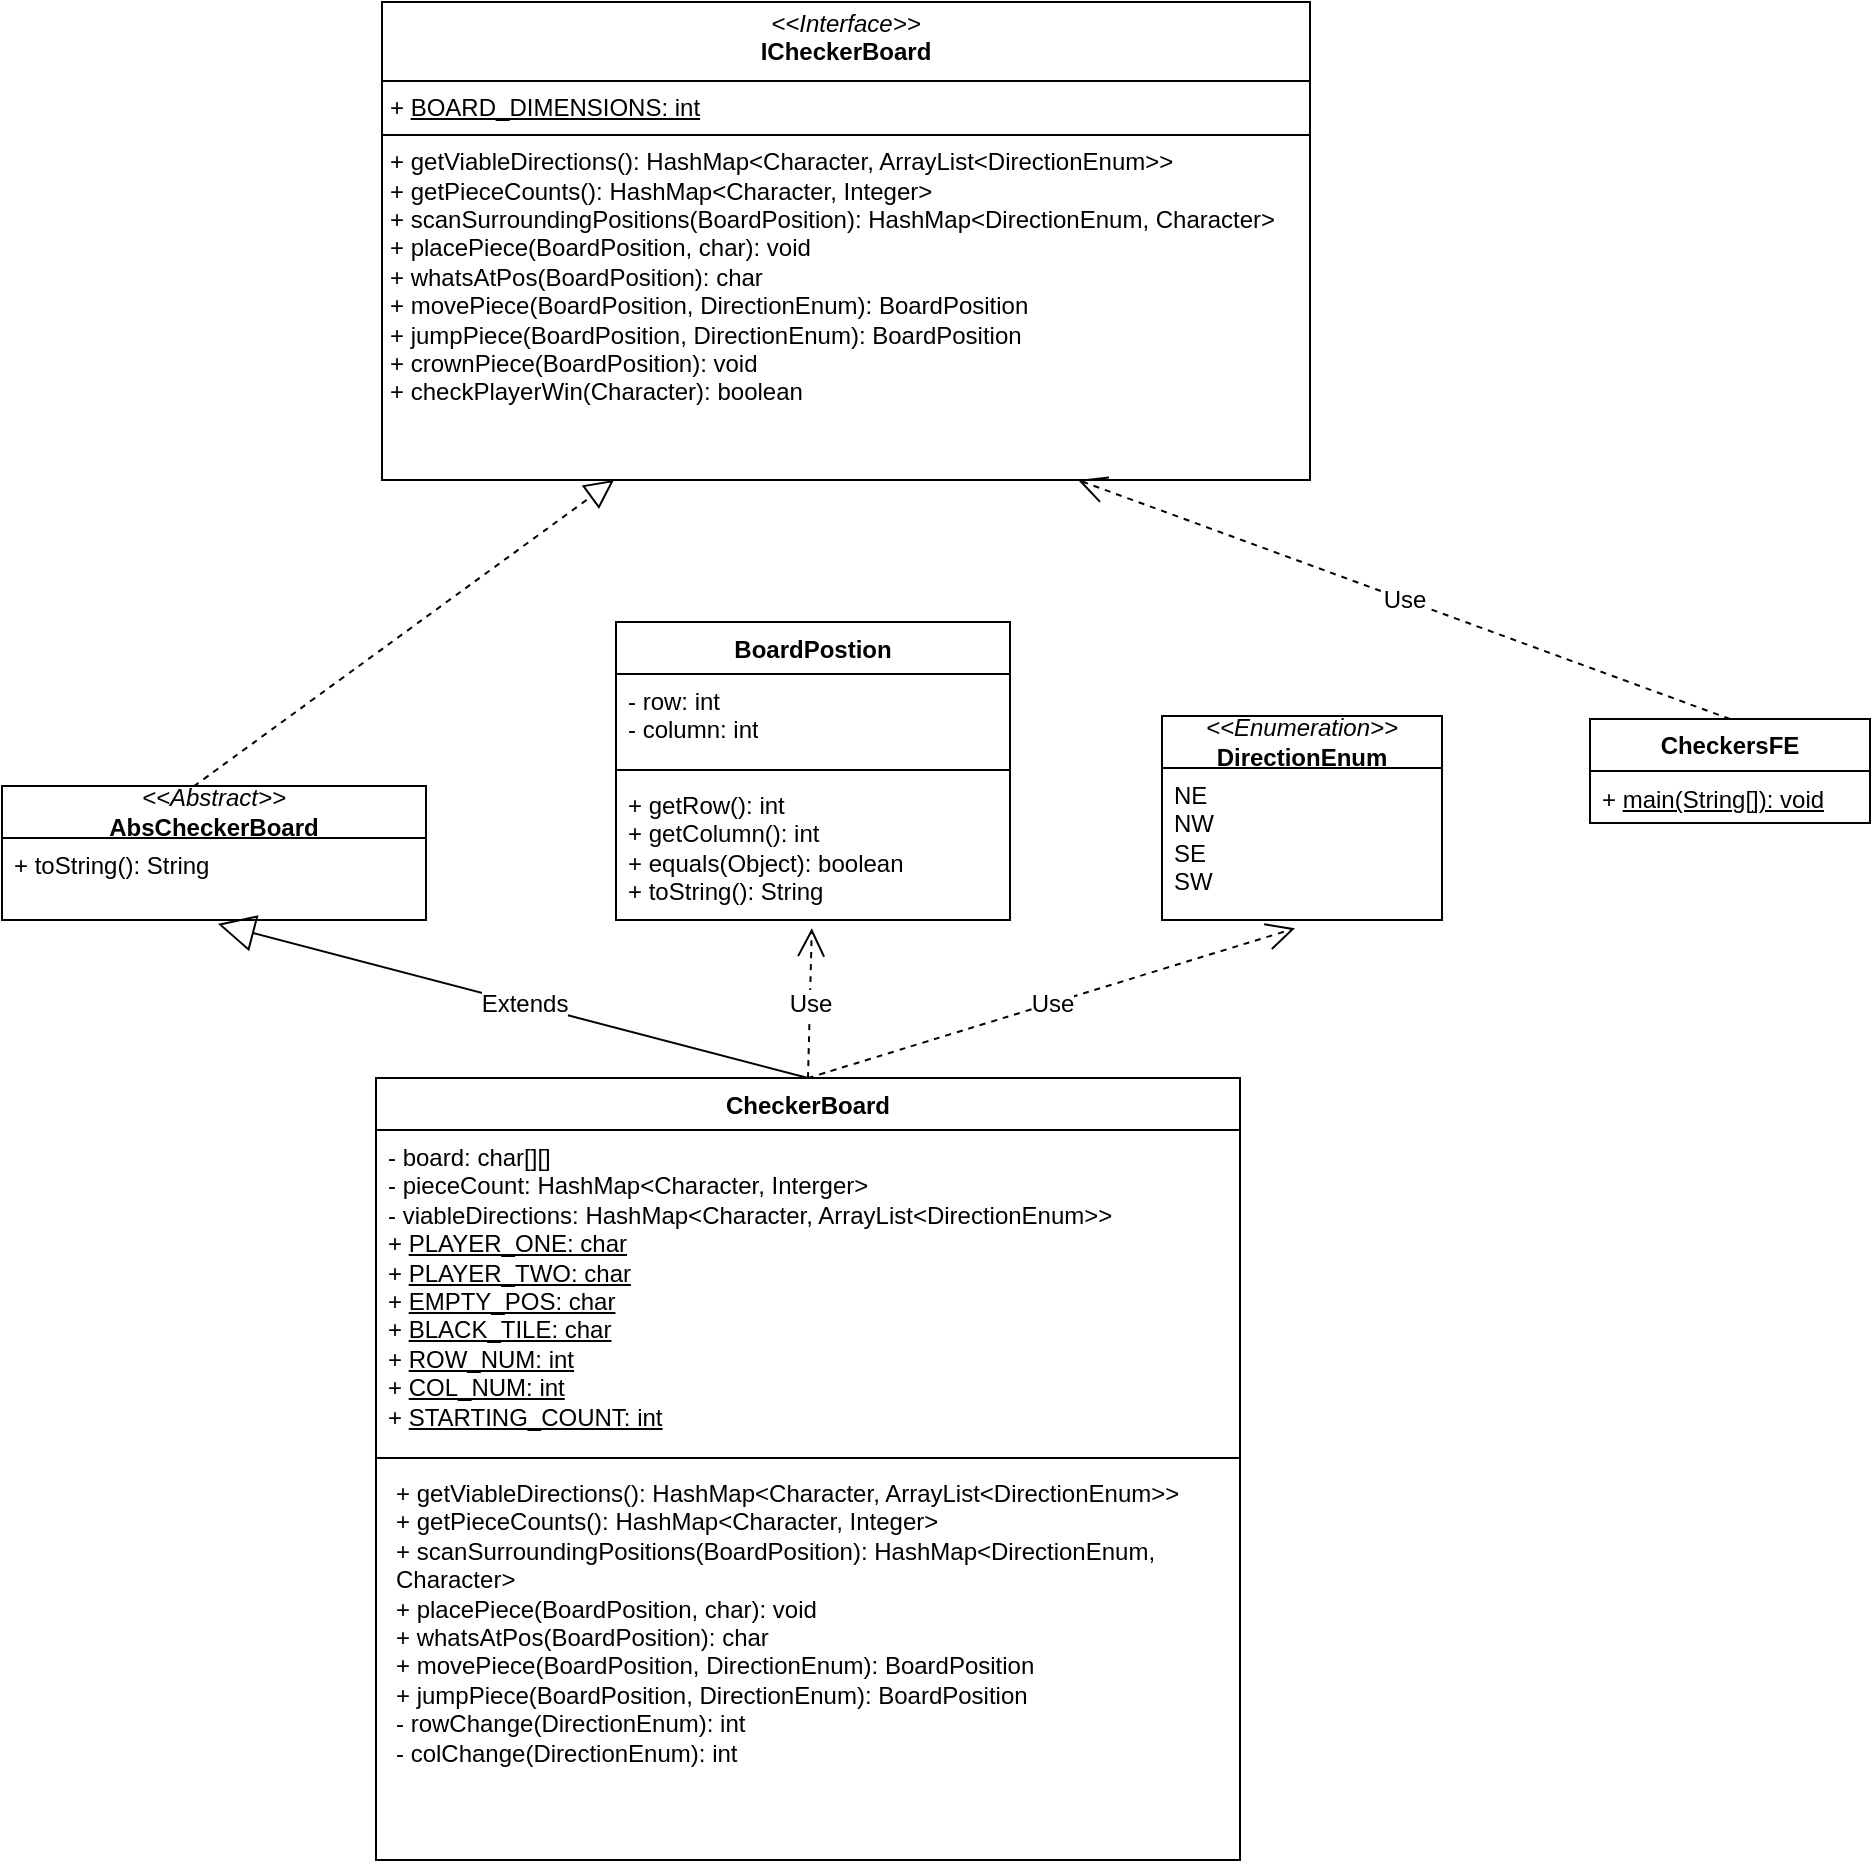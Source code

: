 <mxfile version="28.0.6">
  <diagram name="Page-1" id="F-XwuMX8a1b-xg2FgPpA">
    <mxGraphModel dx="1347" dy="1313" grid="0" gridSize="10" guides="1" tooltips="1" connect="1" arrows="1" fold="1" page="0" pageScale="1" pageWidth="850" pageHeight="1100" math="0" shadow="0">
      <root>
        <mxCell id="0" />
        <mxCell id="1" parent="0" />
        <mxCell id="sEbZ8bVrEcMrFXvDKS6X-10" value="&lt;p style=&quot;margin:0px;margin-top:4px;text-align:center;&quot;&gt;&lt;i&gt;&amp;lt;&amp;lt;Interface&amp;gt;&amp;gt;&lt;/i&gt;&lt;br&gt;&lt;b&gt;ICheckerBoard&lt;/b&gt;&lt;/p&gt;&lt;hr size=&quot;1&quot; style=&quot;border-style:solid;&quot;&gt;&lt;p style=&quot;margin:0px;margin-left:4px;&quot;&gt;+ &lt;u&gt;BOARD_DIMENSIONS: int&lt;/u&gt;&lt;br&gt;&lt;/p&gt;&lt;hr size=&quot;1&quot; style=&quot;border-style:solid;&quot;&gt;&lt;p style=&quot;margin:0px;margin-left:4px;&quot;&gt;+ getViableDirections(): HashMap&amp;lt;Character, ArrayList&amp;lt;DirectionEnum&amp;gt;&amp;gt;&lt;br&gt;+ getPieceCounts(): HashMap&amp;lt;Character, Integer&amp;gt;&lt;/p&gt;&lt;p style=&quot;margin:0px;margin-left:4px;&quot;&gt;+ scanSurroundingPositions(BoardPosition): HashMap&amp;lt;DirectionEnum, Character&amp;gt;&lt;/p&gt;&lt;p style=&quot;margin:0px;margin-left:4px;&quot;&gt;+ placePiece(BoardPosition, char): void&lt;/p&gt;&lt;p style=&quot;margin:0px;margin-left:4px;&quot;&gt;+ whatsAtPos(BoardPosition): char&lt;/p&gt;&lt;p style=&quot;margin:0px;margin-left:4px;&quot;&gt;+ movePiece(BoardPosition, DirectionEnum): BoardPosition&lt;/p&gt;&lt;p style=&quot;margin:0px;margin-left:4px;&quot;&gt;+ jumpPiece(BoardPosition, DirectionEnum): BoardPosition&lt;/p&gt;&lt;p style=&quot;margin:0px;margin-left:4px;&quot;&gt;+ crownPiece(BoardPosition): void&lt;/p&gt;&lt;p style=&quot;margin:0px;margin-left:4px;&quot;&gt;+ checkPlayerWin(Character): boolean&lt;/p&gt;&lt;p style=&quot;margin:0px;margin-left:4px;&quot;&gt;&lt;br&gt;&lt;/p&gt;" style="verticalAlign=top;align=left;overflow=fill;html=1;whiteSpace=wrap;" vertex="1" parent="1">
          <mxGeometry x="241" y="-178" width="464" height="239" as="geometry" />
        </mxCell>
        <mxCell id="sEbZ8bVrEcMrFXvDKS6X-14" value="CheckerBoard" style="swimlane;fontStyle=1;align=center;verticalAlign=top;childLayout=stackLayout;horizontal=1;startSize=26;horizontalStack=0;resizeParent=1;resizeParentMax=0;resizeLast=0;collapsible=1;marginBottom=0;whiteSpace=wrap;html=1;" vertex="1" parent="1">
          <mxGeometry x="238" y="360" width="432" height="391" as="geometry" />
        </mxCell>
        <mxCell id="sEbZ8bVrEcMrFXvDKS6X-15" value="- board: char[][]&lt;div&gt;- pieceCount: HashMap&amp;lt;Character, Interger&amp;gt;&lt;/div&gt;&lt;div&gt;- viableDirections: HashMap&amp;lt;Character, ArrayList&amp;lt;DirectionEnum&amp;gt;&amp;gt;&lt;/div&gt;&lt;div&gt;+ &lt;u&gt;PLAYER_ONE: char&lt;/u&gt;&lt;/div&gt;&lt;div&gt;+ &lt;u&gt;PLAYER_TWO: char&lt;/u&gt;&lt;/div&gt;&lt;div&gt;+ &lt;u&gt;EMPTY_POS: char&lt;/u&gt;&lt;/div&gt;&lt;div&gt;+ &lt;u&gt;BLACK_TILE: char&lt;/u&gt;&lt;/div&gt;&lt;div&gt;+ &lt;u&gt;ROW_NUM: int&lt;/u&gt;&lt;/div&gt;&lt;div&gt;+ &lt;u&gt;COL_NUM: int&lt;/u&gt;&lt;/div&gt;&lt;div&gt;+ &lt;u&gt;STARTING_COUNT: int&lt;/u&gt;&lt;/div&gt;" style="text;strokeColor=none;fillColor=none;align=left;verticalAlign=top;spacingLeft=4;spacingRight=4;overflow=hidden;rotatable=0;points=[[0,0.5],[1,0.5]];portConstraint=eastwest;whiteSpace=wrap;html=1;" vertex="1" parent="sEbZ8bVrEcMrFXvDKS6X-14">
          <mxGeometry y="26" width="432" height="160" as="geometry" />
        </mxCell>
        <mxCell id="sEbZ8bVrEcMrFXvDKS6X-16" value="" style="line;strokeWidth=1;fillColor=none;align=left;verticalAlign=middle;spacingTop=-1;spacingLeft=3;spacingRight=3;rotatable=0;labelPosition=right;points=[];portConstraint=eastwest;strokeColor=inherit;" vertex="1" parent="sEbZ8bVrEcMrFXvDKS6X-14">
          <mxGeometry y="186" width="432" height="8" as="geometry" />
        </mxCell>
        <mxCell id="sEbZ8bVrEcMrFXvDKS6X-17" value="&lt;p style=&quot;margin: 0px 0px 0px 4px;&quot;&gt;+ getViableDirections(): HashMap&amp;lt;Character, ArrayList&amp;lt;DirectionEnum&amp;gt;&amp;gt;&lt;br&gt;+ getPieceCounts(): HashMap&amp;lt;Character, Integer&amp;gt;&lt;/p&gt;&lt;p style=&quot;margin: 0px 0px 0px 4px;&quot;&gt;+ scanSurroundingPositions(BoardPosition): HashMap&amp;lt;DirectionEnum, Character&amp;gt;&lt;/p&gt;&lt;p style=&quot;margin: 0px 0px 0px 4px;&quot;&gt;+ placePiece(BoardPosition, char): void&lt;/p&gt;&lt;p style=&quot;margin: 0px 0px 0px 4px;&quot;&gt;+ whatsAtPos(BoardPosition): char&lt;/p&gt;&lt;p style=&quot;margin: 0px 0px 0px 4px;&quot;&gt;+ movePiece(BoardPosition, DirectionEnum): BoardPosition&lt;/p&gt;&lt;p style=&quot;margin: 0px 0px 0px 4px;&quot;&gt;+ jumpPiece(BoardPosition, DirectionEnum): BoardPosition&lt;/p&gt;&lt;p style=&quot;margin: 0px 0px 0px 4px;&quot;&gt;- rowChange(DirectionEnum): int&lt;/p&gt;&lt;p style=&quot;margin: 0px 0px 0px 4px;&quot;&gt;- colChange(DirectionEnum): int&lt;/p&gt;&lt;p style=&quot;margin: 0px 0px 0px 4px;&quot;&gt;&lt;br&gt;&lt;/p&gt;" style="text;strokeColor=none;fillColor=none;align=left;verticalAlign=top;spacingLeft=4;spacingRight=4;overflow=hidden;rotatable=0;points=[[0,0.5],[1,0.5]];portConstraint=eastwest;whiteSpace=wrap;html=1;" vertex="1" parent="sEbZ8bVrEcMrFXvDKS6X-14">
          <mxGeometry y="194" width="432" height="197" as="geometry" />
        </mxCell>
        <mxCell id="sEbZ8bVrEcMrFXvDKS6X-18" value="&lt;i&gt;&amp;lt;&amp;lt;Abstract&amp;gt;&amp;gt;&lt;/i&gt;&lt;div&gt;&lt;b&gt;AbsCheckerBoard&lt;/b&gt;&lt;/div&gt;" style="swimlane;fontStyle=0;childLayout=stackLayout;horizontal=1;startSize=26;fillColor=none;horizontalStack=0;resizeParent=1;resizeParentMax=0;resizeLast=0;collapsible=1;marginBottom=0;whiteSpace=wrap;html=1;" vertex="1" parent="1">
          <mxGeometry x="51" y="214" width="212" height="67" as="geometry" />
        </mxCell>
        <mxCell id="sEbZ8bVrEcMrFXvDKS6X-19" value="+ toString(): String" style="text;strokeColor=none;fillColor=none;align=left;verticalAlign=top;spacingLeft=4;spacingRight=4;overflow=hidden;rotatable=0;points=[[0,0.5],[1,0.5]];portConstraint=eastwest;whiteSpace=wrap;html=1;" vertex="1" parent="sEbZ8bVrEcMrFXvDKS6X-18">
          <mxGeometry y="26" width="212" height="41" as="geometry" />
        </mxCell>
        <mxCell id="sEbZ8bVrEcMrFXvDKS6X-26" value="BoardPostion" style="swimlane;fontStyle=1;align=center;verticalAlign=top;childLayout=stackLayout;horizontal=1;startSize=26;horizontalStack=0;resizeParent=1;resizeParentMax=0;resizeLast=0;collapsible=1;marginBottom=0;whiteSpace=wrap;html=1;" vertex="1" parent="1">
          <mxGeometry x="358" y="132" width="197" height="149" as="geometry" />
        </mxCell>
        <mxCell id="sEbZ8bVrEcMrFXvDKS6X-27" value="- row: int&lt;div&gt;- column: int&lt;/div&gt;" style="text;strokeColor=none;fillColor=none;align=left;verticalAlign=top;spacingLeft=4;spacingRight=4;overflow=hidden;rotatable=0;points=[[0,0.5],[1,0.5]];portConstraint=eastwest;whiteSpace=wrap;html=1;" vertex="1" parent="sEbZ8bVrEcMrFXvDKS6X-26">
          <mxGeometry y="26" width="197" height="44" as="geometry" />
        </mxCell>
        <mxCell id="sEbZ8bVrEcMrFXvDKS6X-28" value="" style="line;strokeWidth=1;fillColor=none;align=left;verticalAlign=middle;spacingTop=-1;spacingLeft=3;spacingRight=3;rotatable=0;labelPosition=right;points=[];portConstraint=eastwest;strokeColor=inherit;" vertex="1" parent="sEbZ8bVrEcMrFXvDKS6X-26">
          <mxGeometry y="70" width="197" height="8" as="geometry" />
        </mxCell>
        <mxCell id="sEbZ8bVrEcMrFXvDKS6X-29" value="+ getRow(): int&lt;div&gt;+ getColumn(): int&lt;/div&gt;&lt;div&gt;+ equals(Object): boolean&lt;/div&gt;&lt;div&gt;+ toString(): String&lt;/div&gt;" style="text;strokeColor=none;fillColor=none;align=left;verticalAlign=top;spacingLeft=4;spacingRight=4;overflow=hidden;rotatable=0;points=[[0,0.5],[1,0.5]];portConstraint=eastwest;whiteSpace=wrap;html=1;" vertex="1" parent="sEbZ8bVrEcMrFXvDKS6X-26">
          <mxGeometry y="78" width="197" height="71" as="geometry" />
        </mxCell>
        <mxCell id="sEbZ8bVrEcMrFXvDKS6X-30" value="" style="endArrow=block;dashed=1;endFill=0;endSize=12;html=1;rounded=0;fontSize=12;curved=1;entryX=0.25;entryY=1;entryDx=0;entryDy=0;exitX=0.453;exitY=0.001;exitDx=0;exitDy=0;exitPerimeter=0;" edge="1" parent="1" source="sEbZ8bVrEcMrFXvDKS6X-18" target="sEbZ8bVrEcMrFXvDKS6X-10">
          <mxGeometry width="160" relative="1" as="geometry">
            <mxPoint x="133" y="170" as="sourcePoint" />
            <mxPoint x="293" y="170" as="targetPoint" />
          </mxGeometry>
        </mxCell>
        <mxCell id="sEbZ8bVrEcMrFXvDKS6X-32" value="&lt;i&gt;&amp;lt;&amp;lt;Enumeration&amp;gt;&amp;gt;&lt;/i&gt;&lt;div&gt;&lt;b&gt;DirectionEnum&lt;/b&gt;&lt;/div&gt;" style="swimlane;fontStyle=0;childLayout=stackLayout;horizontal=1;startSize=26;fillColor=none;horizontalStack=0;resizeParent=1;resizeParentMax=0;resizeLast=0;collapsible=1;marginBottom=0;whiteSpace=wrap;html=1;" vertex="1" parent="1">
          <mxGeometry x="631" y="179" width="140" height="102" as="geometry" />
        </mxCell>
        <mxCell id="sEbZ8bVrEcMrFXvDKS6X-33" value="NE&lt;div&gt;NW&lt;/div&gt;&lt;div&gt;SE&lt;/div&gt;&lt;div&gt;SW&lt;/div&gt;" style="text;strokeColor=none;fillColor=none;align=left;verticalAlign=top;spacingLeft=4;spacingRight=4;overflow=hidden;rotatable=0;points=[[0,0.5],[1,0.5]];portConstraint=eastwest;whiteSpace=wrap;html=1;" vertex="1" parent="sEbZ8bVrEcMrFXvDKS6X-32">
          <mxGeometry y="26" width="140" height="76" as="geometry" />
        </mxCell>
        <mxCell id="sEbZ8bVrEcMrFXvDKS6X-39" value="&lt;b&gt;CheckersFE&lt;/b&gt;" style="swimlane;fontStyle=0;childLayout=stackLayout;horizontal=1;startSize=26;fillColor=none;horizontalStack=0;resizeParent=1;resizeParentMax=0;resizeLast=0;collapsible=1;marginBottom=0;whiteSpace=wrap;html=1;" vertex="1" parent="1">
          <mxGeometry x="845" y="180.5" width="140" height="52" as="geometry" />
        </mxCell>
        <mxCell id="sEbZ8bVrEcMrFXvDKS6X-40" value="+ &lt;u&gt;main(String[]): void&lt;/u&gt;" style="text;strokeColor=none;fillColor=none;align=left;verticalAlign=top;spacingLeft=4;spacingRight=4;overflow=hidden;rotatable=0;points=[[0,0.5],[1,0.5]];portConstraint=eastwest;whiteSpace=wrap;html=1;" vertex="1" parent="sEbZ8bVrEcMrFXvDKS6X-39">
          <mxGeometry y="26" width="140" height="26" as="geometry" />
        </mxCell>
        <mxCell id="sEbZ8bVrEcMrFXvDKS6X-43" value="Extends" style="endArrow=block;endSize=16;endFill=0;html=1;rounded=0;fontSize=12;curved=1;exitX=0.5;exitY=0;exitDx=0;exitDy=0;entryX=0.509;entryY=1.047;entryDx=0;entryDy=0;entryPerimeter=0;" edge="1" parent="1" source="sEbZ8bVrEcMrFXvDKS6X-14" target="sEbZ8bVrEcMrFXvDKS6X-19">
          <mxGeometry x="-0.037" width="160" relative="1" as="geometry">
            <mxPoint x="190" y="327" as="sourcePoint" />
            <mxPoint x="350" y="327" as="targetPoint" />
            <mxPoint as="offset" />
          </mxGeometry>
        </mxCell>
        <mxCell id="sEbZ8bVrEcMrFXvDKS6X-44" value="Use" style="endArrow=open;endSize=12;dashed=1;html=1;rounded=0;fontSize=12;curved=1;exitX=0.5;exitY=0;exitDx=0;exitDy=0;entryX=0.497;entryY=1.058;entryDx=0;entryDy=0;entryPerimeter=0;" edge="1" parent="1" source="sEbZ8bVrEcMrFXvDKS6X-14" target="sEbZ8bVrEcMrFXvDKS6X-29">
          <mxGeometry width="160" relative="1" as="geometry">
            <mxPoint x="635" y="330" as="sourcePoint" />
            <mxPoint x="795" y="330" as="targetPoint" />
          </mxGeometry>
        </mxCell>
        <mxCell id="sEbZ8bVrEcMrFXvDKS6X-45" value="Use" style="endArrow=open;endSize=12;dashed=1;html=1;rounded=0;fontSize=12;curved=1;exitX=0.5;exitY=0;exitDx=0;exitDy=0;entryX=0.475;entryY=1.055;entryDx=0;entryDy=0;entryPerimeter=0;" edge="1" parent="1" source="sEbZ8bVrEcMrFXvDKS6X-14" target="sEbZ8bVrEcMrFXvDKS6X-33">
          <mxGeometry width="160" relative="1" as="geometry">
            <mxPoint x="635" y="330" as="sourcePoint" />
            <mxPoint x="694" y="291" as="targetPoint" />
          </mxGeometry>
        </mxCell>
        <mxCell id="sEbZ8bVrEcMrFXvDKS6X-46" value="Use" style="endArrow=open;endSize=12;dashed=1;html=1;rounded=0;fontSize=12;curved=1;exitX=0.5;exitY=0;exitDx=0;exitDy=0;entryX=0.75;entryY=1;entryDx=0;entryDy=0;" edge="1" parent="1" source="sEbZ8bVrEcMrFXvDKS6X-39" target="sEbZ8bVrEcMrFXvDKS6X-10">
          <mxGeometry width="160" relative="1" as="geometry">
            <mxPoint x="802" y="132" as="sourcePoint" />
            <mxPoint x="962" y="132" as="targetPoint" />
          </mxGeometry>
        </mxCell>
      </root>
    </mxGraphModel>
  </diagram>
</mxfile>
